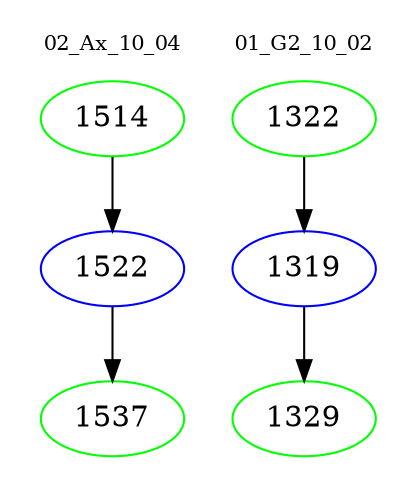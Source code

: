 digraph{
subgraph cluster_0 {
color = white
label = "02_Ax_10_04";
fontsize=10;
T0_1514 [label="1514", color="green"]
T0_1514 -> T0_1522 [color="black"]
T0_1522 [label="1522", color="blue"]
T0_1522 -> T0_1537 [color="black"]
T0_1537 [label="1537", color="green"]
}
subgraph cluster_1 {
color = white
label = "01_G2_10_02";
fontsize=10;
T1_1322 [label="1322", color="green"]
T1_1322 -> T1_1319 [color="black"]
T1_1319 [label="1319", color="blue"]
T1_1319 -> T1_1329 [color="black"]
T1_1329 [label="1329", color="green"]
}
}
